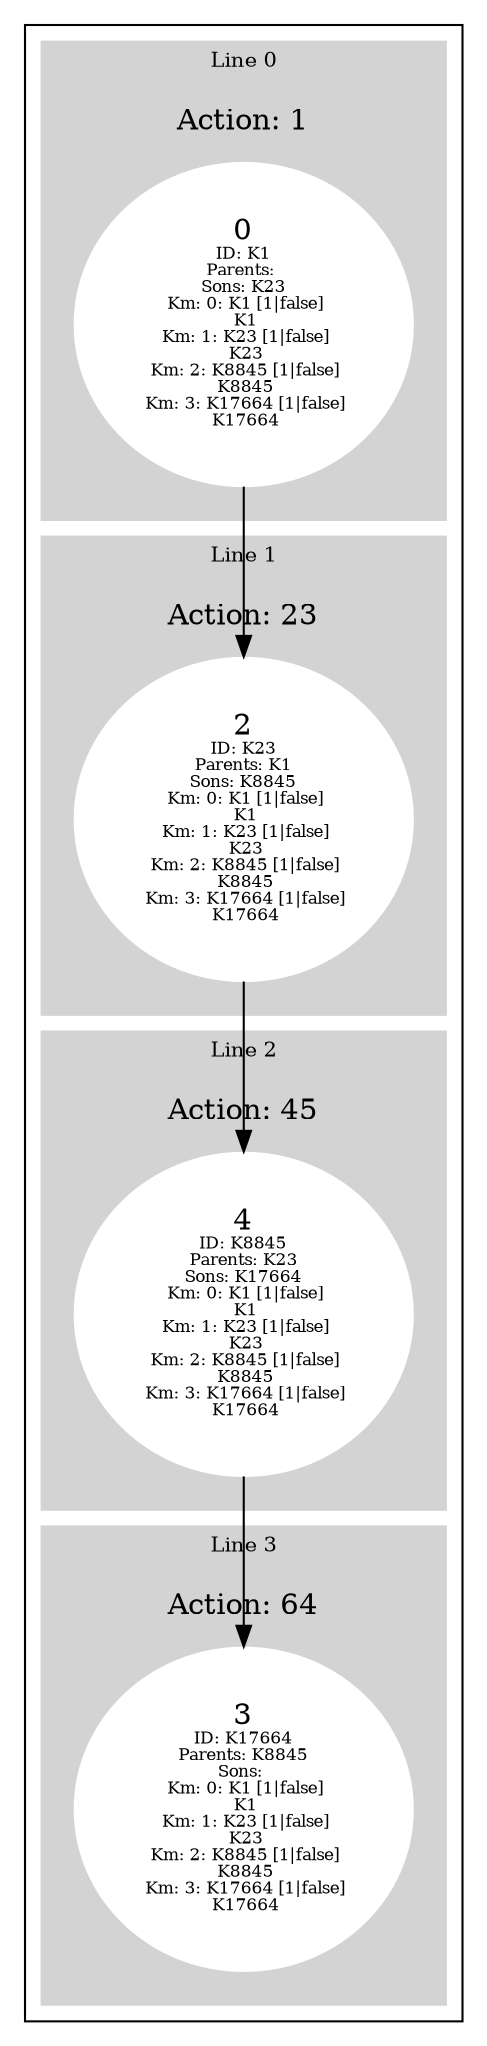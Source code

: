 digraph G {
subgraph cluster_info {
        subgraph cluster_0 {
        style=filled;
        color=lightgrey;
        node [style=filled,color=white];
        subgraph cluster_act_1 {
label = "Action: 1"step_K1 [label=<0<BR /><FONT POINT-SIZE="8">ID: K1</FONT><BR /><FONT POINT-SIZE="8">Parents: </FONT><BR /><FONT POINT-SIZE="8">Sons: K23</FONT><BR /><FONT POINT-SIZE="8"> Km: 0: K1 [1|false]<BR /> K1</FONT><BR /><FONT POINT-SIZE="8"> Km: 1: K23 [1|false]<BR /> K23</FONT><BR /><FONT POINT-SIZE="8"> Km: 2: K8845 [1|false]<BR /> K8845</FONT><BR /><FONT POINT-SIZE="8"> Km: 3: K17664 [1|false]<BR /> K17664</FONT>>]
}

        fontsize="10"
        label = "Line 0";
        }

        subgraph cluster_2 {
        style=filled;
        color=lightgrey;
        node [style=filled,color=white];
        subgraph cluster_act_45 {
label = "Action: 45"step_K8845 [label=<4<BR /><FONT POINT-SIZE="8">ID: K8845</FONT><BR /><FONT POINT-SIZE="8">Parents: K23</FONT><BR /><FONT POINT-SIZE="8">Sons: K17664</FONT><BR /><FONT POINT-SIZE="8"> Km: 0: K1 [1|false]<BR /> K1</FONT><BR /><FONT POINT-SIZE="8"> Km: 1: K23 [1|false]<BR /> K23</FONT><BR /><FONT POINT-SIZE="8"> Km: 2: K8845 [1|false]<BR /> K8845</FONT><BR /><FONT POINT-SIZE="8"> Km: 3: K17664 [1|false]<BR /> K17664</FONT>>]
}

        fontsize="10"
        label = "Line 2";
        }

        subgraph cluster_3 {
        style=filled;
        color=lightgrey;
        node [style=filled,color=white];
        subgraph cluster_act_64 {
label = "Action: 64"step_K17664 [label=<3<BR /><FONT POINT-SIZE="8">ID: K17664</FONT><BR /><FONT POINT-SIZE="8">Parents: K8845</FONT><BR /><FONT POINT-SIZE="8">Sons: </FONT><BR /><FONT POINT-SIZE="8"> Km: 0: K1 [1|false]<BR /> K1</FONT><BR /><FONT POINT-SIZE="8"> Km: 1: K23 [1|false]<BR /> K23</FONT><BR /><FONT POINT-SIZE="8"> Km: 2: K8845 [1|false]<BR /> K8845</FONT><BR /><FONT POINT-SIZE="8"> Km: 3: K17664 [1|false]<BR /> K17664</FONT>>]
}

        fontsize="10"
        label = "Line 3";
        }

        subgraph cluster_1 {
        style=filled;
        color=lightgrey;
        node [style=filled,color=white];
        subgraph cluster_act_23 {
label = "Action: 23"step_K23 [label=<2<BR /><FONT POINT-SIZE="8">ID: K23</FONT><BR /><FONT POINT-SIZE="8">Parents: K1</FONT><BR /><FONT POINT-SIZE="8">Sons: K8845</FONT><BR /><FONT POINT-SIZE="8"> Km: 0: K1 [1|false]<BR /> K1</FONT><BR /><FONT POINT-SIZE="8"> Km: 1: K23 [1|false]<BR /> K23</FONT><BR /><FONT POINT-SIZE="8"> Km: 2: K8845 [1|false]<BR /> K8845</FONT><BR /><FONT POINT-SIZE="8"> Km: 3: K17664 [1|false]<BR /> K17664</FONT>>]
}

        fontsize="10"
        label = "Line 1";
        }
step_K8845 -> step_K17664; 
step_K1 -> step_K23; 
step_K23 -> step_K8845; 
}}